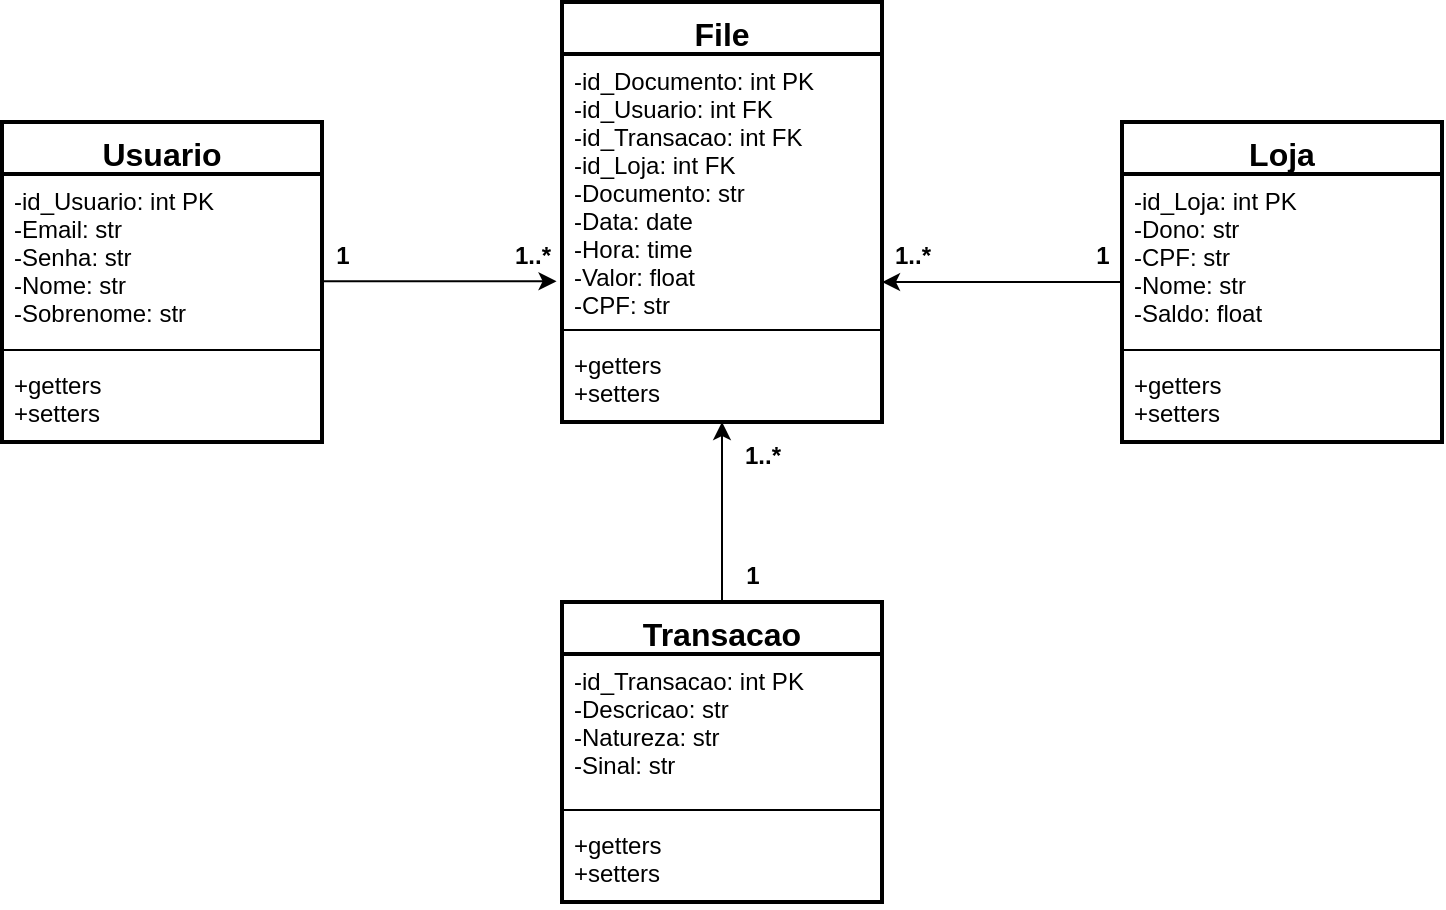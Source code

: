 <mxfile version="15.4.0" type="device"><diagram id="JEU35LDzqoMXA2PSB_QG" name="Page-1"><mxGraphModel dx="1781" dy="563" grid="1" gridSize="10" guides="1" tooltips="1" connect="1" arrows="1" fold="1" page="1" pageScale="1" pageWidth="850" pageHeight="1100" math="0" shadow="0"><root><mxCell id="0"/><mxCell id="1" parent="0"/><mxCell id="s7u01Hnq9pSMGXr8VWlA-1" value="File" style="swimlane;fontStyle=1;align=center;verticalAlign=top;childLayout=stackLayout;horizontal=1;startSize=26;horizontalStack=0;resizeParent=1;resizeParentMax=0;resizeLast=0;collapsible=1;marginBottom=0;strokeWidth=2;fontSize=16;" vertex="1" parent="1"><mxGeometry x="200" y="100" width="160" height="210" as="geometry"/></mxCell><mxCell id="s7u01Hnq9pSMGXr8VWlA-2" value="-id_Documento: int PK&#10;-id_Usuario: int FK&#10;-id_Transacao: int FK&#10;-id_Loja: int FK&#10;-Documento: str&#10;-Data: date&#10;-Hora: time&#10;-Valor: float&#10;-CPF: str" style="text;strokeColor=none;fillColor=none;align=left;verticalAlign=top;spacingLeft=4;spacingRight=4;overflow=hidden;rotatable=0;points=[[0,0.5],[1,0.5]];portConstraint=eastwest;fontColor=default;labelBackgroundColor=none;" vertex="1" parent="s7u01Hnq9pSMGXr8VWlA-1"><mxGeometry y="26" width="160" height="134" as="geometry"/></mxCell><mxCell id="s7u01Hnq9pSMGXr8VWlA-3" value="" style="line;strokeWidth=1;fillColor=none;align=left;verticalAlign=middle;spacingTop=-1;spacingLeft=3;spacingRight=3;rotatable=0;labelPosition=right;points=[];portConstraint=eastwest;" vertex="1" parent="s7u01Hnq9pSMGXr8VWlA-1"><mxGeometry y="160" width="160" height="8" as="geometry"/></mxCell><mxCell id="s7u01Hnq9pSMGXr8VWlA-4" value="+getters&#10;+setters" style="text;strokeColor=none;fillColor=none;align=left;verticalAlign=top;spacingLeft=4;spacingRight=4;overflow=hidden;rotatable=0;points=[[0,0.5],[1,0.5]];portConstraint=eastwest;" vertex="1" parent="s7u01Hnq9pSMGXr8VWlA-1"><mxGeometry y="168" width="160" height="42" as="geometry"/></mxCell><mxCell id="s7u01Hnq9pSMGXr8VWlA-21" style="edgeStyle=orthogonalEdgeStyle;rounded=0;orthogonalLoop=1;jettySize=auto;html=1;entryX=0.5;entryY=1;entryDx=0;entryDy=0;entryPerimeter=0;fontSize=16;fontColor=default;" edge="1" parent="1" source="s7u01Hnq9pSMGXr8VWlA-5" target="s7u01Hnq9pSMGXr8VWlA-4"><mxGeometry relative="1" as="geometry"/></mxCell><mxCell id="s7u01Hnq9pSMGXr8VWlA-5" value="Transacao" style="swimlane;fontStyle=1;align=center;verticalAlign=top;childLayout=stackLayout;horizontal=1;startSize=26;horizontalStack=0;resizeParent=1;resizeParentMax=0;resizeLast=0;collapsible=1;marginBottom=0;strokeWidth=2;fontSize=16;" vertex="1" parent="1"><mxGeometry x="200" y="400" width="160" height="150" as="geometry"/></mxCell><mxCell id="s7u01Hnq9pSMGXr8VWlA-6" value="-id_Transacao: int PK&#10;-Descricao: str&#10;-Natureza: str&#10;-Sinal: str" style="text;strokeColor=none;fillColor=none;align=left;verticalAlign=top;spacingLeft=4;spacingRight=4;overflow=hidden;rotatable=0;points=[[0,0.5],[1,0.5]];portConstraint=eastwest;" vertex="1" parent="s7u01Hnq9pSMGXr8VWlA-5"><mxGeometry y="26" width="160" height="74" as="geometry"/></mxCell><mxCell id="s7u01Hnq9pSMGXr8VWlA-7" value="" style="line;strokeWidth=1;fillColor=none;align=left;verticalAlign=middle;spacingTop=-1;spacingLeft=3;spacingRight=3;rotatable=0;labelPosition=right;points=[];portConstraint=eastwest;" vertex="1" parent="s7u01Hnq9pSMGXr8VWlA-5"><mxGeometry y="100" width="160" height="8" as="geometry"/></mxCell><mxCell id="s7u01Hnq9pSMGXr8VWlA-8" value="+getters&#10;+setters" style="text;strokeColor=none;fillColor=none;align=left;verticalAlign=top;spacingLeft=4;spacingRight=4;overflow=hidden;rotatable=0;points=[[0,0.5],[1,0.5]];portConstraint=eastwest;" vertex="1" parent="s7u01Hnq9pSMGXr8VWlA-5"><mxGeometry y="108" width="160" height="42" as="geometry"/></mxCell><mxCell id="s7u01Hnq9pSMGXr8VWlA-9" value="Usuario" style="swimlane;fontStyle=1;align=center;verticalAlign=top;childLayout=stackLayout;horizontal=1;startSize=26;horizontalStack=0;resizeParent=1;resizeParentMax=0;resizeLast=0;collapsible=1;marginBottom=0;strokeWidth=2;fontSize=16;" vertex="1" parent="1"><mxGeometry x="-80" y="160" width="160" height="160" as="geometry"/></mxCell><mxCell id="s7u01Hnq9pSMGXr8VWlA-10" value="-id_Usuario: int PK&#10;-Email: str&#10;-Senha: str&#10;-Nome: str&#10;-Sobrenome: str" style="text;strokeColor=none;fillColor=none;align=left;verticalAlign=top;spacingLeft=4;spacingRight=4;overflow=hidden;rotatable=0;points=[[0,0.5],[1,0.5]];portConstraint=eastwest;" vertex="1" parent="s7u01Hnq9pSMGXr8VWlA-9"><mxGeometry y="26" width="160" height="84" as="geometry"/></mxCell><mxCell id="s7u01Hnq9pSMGXr8VWlA-11" value="" style="line;strokeWidth=1;fillColor=none;align=left;verticalAlign=middle;spacingTop=-1;spacingLeft=3;spacingRight=3;rotatable=0;labelPosition=right;points=[];portConstraint=eastwest;" vertex="1" parent="s7u01Hnq9pSMGXr8VWlA-9"><mxGeometry y="110" width="160" height="8" as="geometry"/></mxCell><mxCell id="s7u01Hnq9pSMGXr8VWlA-12" value="+getters&#10;+setters" style="text;strokeColor=none;fillColor=none;align=left;verticalAlign=top;spacingLeft=4;spacingRight=4;overflow=hidden;rotatable=0;points=[[0,0.5],[1,0.5]];portConstraint=eastwest;" vertex="1" parent="s7u01Hnq9pSMGXr8VWlA-9"><mxGeometry y="118" width="160" height="42" as="geometry"/></mxCell><mxCell id="s7u01Hnq9pSMGXr8VWlA-25" style="edgeStyle=orthogonalEdgeStyle;rounded=0;orthogonalLoop=1;jettySize=auto;html=1;entryX=1;entryY=0.851;entryDx=0;entryDy=0;entryPerimeter=0;fontSize=16;fontColor=default;" edge="1" parent="1" source="s7u01Hnq9pSMGXr8VWlA-13" target="s7u01Hnq9pSMGXr8VWlA-2"><mxGeometry relative="1" as="geometry"/></mxCell><mxCell id="s7u01Hnq9pSMGXr8VWlA-13" value="Loja" style="swimlane;fontStyle=1;align=center;verticalAlign=top;childLayout=stackLayout;horizontal=1;startSize=26;horizontalStack=0;resizeParent=1;resizeParentMax=0;resizeLast=0;collapsible=1;marginBottom=0;strokeWidth=2;fontSize=16;" vertex="1" parent="1"><mxGeometry x="480" y="160" width="160" height="160" as="geometry"/></mxCell><mxCell id="s7u01Hnq9pSMGXr8VWlA-14" value="-id_Loja: int PK&#10;-Dono: str&#10;-CPF: str&#10;-Nome: str&#10;-Saldo: float" style="text;strokeColor=none;fillColor=none;align=left;verticalAlign=top;spacingLeft=4;spacingRight=4;overflow=hidden;rotatable=0;points=[[0,0.5],[1,0.5]];portConstraint=eastwest;" vertex="1" parent="s7u01Hnq9pSMGXr8VWlA-13"><mxGeometry y="26" width="160" height="84" as="geometry"/></mxCell><mxCell id="s7u01Hnq9pSMGXr8VWlA-15" value="" style="line;strokeWidth=1;fillColor=none;align=left;verticalAlign=middle;spacingTop=-1;spacingLeft=3;spacingRight=3;rotatable=0;labelPosition=right;points=[];portConstraint=eastwest;" vertex="1" parent="s7u01Hnq9pSMGXr8VWlA-13"><mxGeometry y="110" width="160" height="8" as="geometry"/></mxCell><mxCell id="s7u01Hnq9pSMGXr8VWlA-16" value="+getters&#10;+setters" style="text;strokeColor=none;fillColor=none;align=left;verticalAlign=top;spacingLeft=4;spacingRight=4;overflow=hidden;rotatable=0;points=[[0,0.5],[1,0.5]];portConstraint=eastwest;" vertex="1" parent="s7u01Hnq9pSMGXr8VWlA-13"><mxGeometry y="118" width="160" height="42" as="geometry"/></mxCell><mxCell id="s7u01Hnq9pSMGXr8VWlA-18" style="edgeStyle=orthogonalEdgeStyle;rounded=0;orthogonalLoop=1;jettySize=auto;html=1;entryX=-0.017;entryY=0.848;entryDx=0;entryDy=0;entryPerimeter=0;fontSize=16;fontColor=default;" edge="1" parent="1" source="s7u01Hnq9pSMGXr8VWlA-10" target="s7u01Hnq9pSMGXr8VWlA-2"><mxGeometry relative="1" as="geometry"><Array as="points"><mxPoint x="140" y="240"/></Array></mxGeometry></mxCell><mxCell id="s7u01Hnq9pSMGXr8VWlA-19" value="&lt;b&gt;&lt;font style=&quot;font-size: 12px&quot;&gt;1&lt;/font&gt;&lt;/b&gt;" style="text;html=1;align=center;verticalAlign=middle;resizable=0;points=[];autosize=1;strokeColor=none;fillColor=none;fontSize=16;fontColor=default;" vertex="1" parent="1"><mxGeometry x="80" y="210" width="20" height="30" as="geometry"/></mxCell><mxCell id="s7u01Hnq9pSMGXr8VWlA-20" value="&lt;b&gt;&lt;font style=&quot;font-size: 12px&quot;&gt;1..*&lt;/font&gt;&lt;/b&gt;" style="text;html=1;align=center;verticalAlign=middle;resizable=0;points=[];autosize=1;strokeColor=none;fillColor=none;fontSize=16;fontColor=default;" vertex="1" parent="1"><mxGeometry x="170" y="210" width="30" height="30" as="geometry"/></mxCell><mxCell id="s7u01Hnq9pSMGXr8VWlA-22" value="&lt;b&gt;&lt;font style=&quot;font-size: 12px&quot;&gt;1&lt;/font&gt;&lt;/b&gt;" style="text;html=1;align=center;verticalAlign=middle;resizable=0;points=[];autosize=1;strokeColor=none;fillColor=none;fontSize=16;fontColor=default;" vertex="1" parent="1"><mxGeometry x="285" y="370" width="20" height="30" as="geometry"/></mxCell><mxCell id="s7u01Hnq9pSMGXr8VWlA-23" value="&lt;b&gt;&lt;font style=&quot;font-size: 12px&quot;&gt;1..*&lt;/font&gt;&lt;/b&gt;" style="text;html=1;align=center;verticalAlign=middle;resizable=0;points=[];autosize=1;strokeColor=none;fillColor=none;fontSize=16;fontColor=default;" vertex="1" parent="1"><mxGeometry x="285" y="310" width="30" height="30" as="geometry"/></mxCell><mxCell id="s7u01Hnq9pSMGXr8VWlA-26" value="&lt;b&gt;&lt;font style=&quot;font-size: 12px&quot;&gt;1..*&lt;/font&gt;&lt;/b&gt;" style="text;html=1;align=center;verticalAlign=middle;resizable=0;points=[];autosize=1;strokeColor=none;fillColor=none;fontSize=16;fontColor=default;" vertex="1" parent="1"><mxGeometry x="360" y="210" width="30" height="30" as="geometry"/></mxCell><mxCell id="s7u01Hnq9pSMGXr8VWlA-27" value="&lt;b&gt;&lt;font style=&quot;font-size: 12px&quot;&gt;1&lt;/font&gt;&lt;/b&gt;" style="text;html=1;align=center;verticalAlign=middle;resizable=0;points=[];autosize=1;strokeColor=none;fillColor=none;fontSize=16;fontColor=default;" vertex="1" parent="1"><mxGeometry x="460" y="210" width="20" height="30" as="geometry"/></mxCell></root></mxGraphModel></diagram></mxfile>